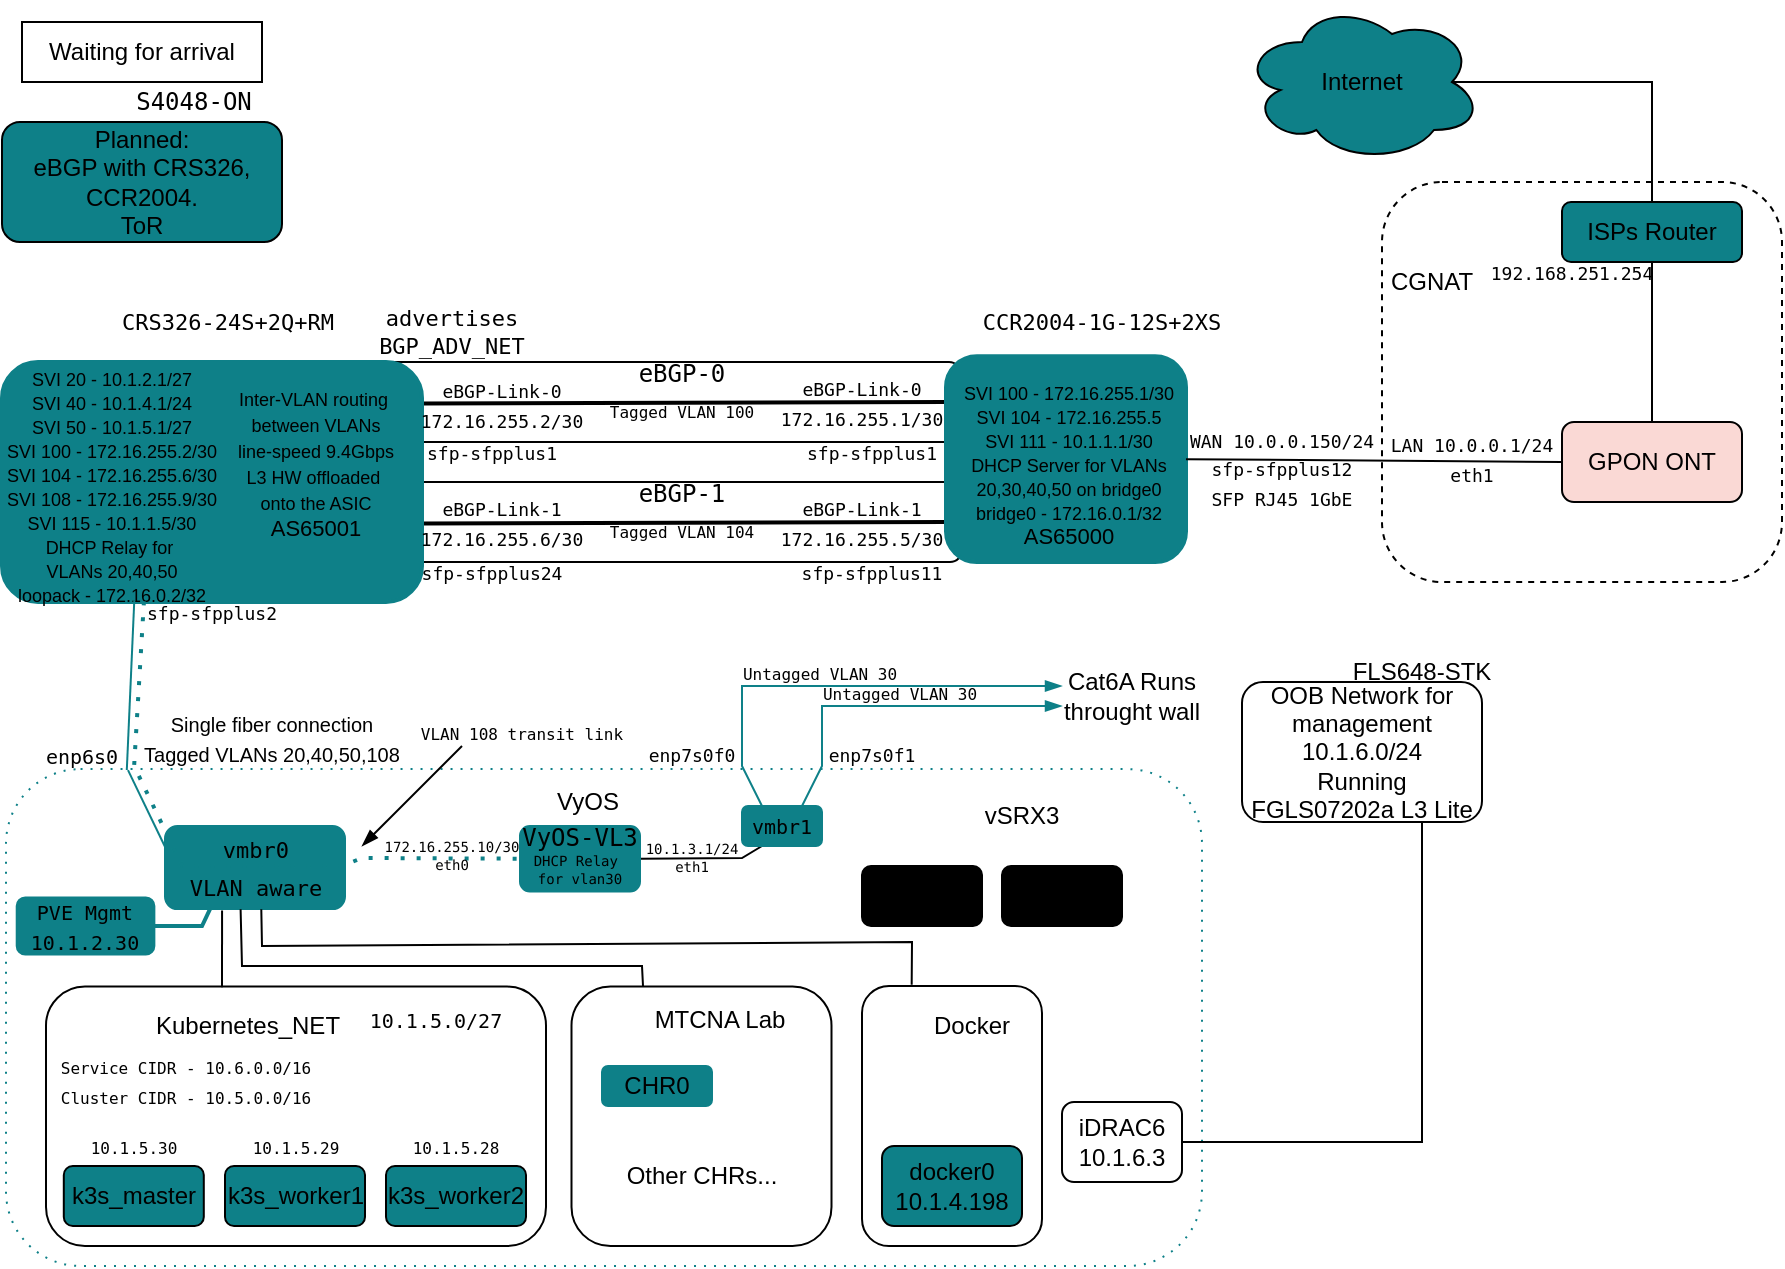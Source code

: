 <mxfile version="28.1.1">
  <diagram name="Page-1" id="laLs3gU-Ayf5YXLH03XQ">
    <mxGraphModel dx="1132" dy="1822" grid="1" gridSize="10" guides="0" tooltips="1" connect="1" arrows="1" fold="1" page="1" pageScale="1" pageWidth="850" pageHeight="1100" background="none" math="0" shadow="0">
      <root>
        <mxCell id="0" />
        <mxCell id="1" parent="0" />
        <mxCell id="z2pU1ruFzCVelslkz_Bo-5" value="" style="rounded=1;whiteSpace=wrap;html=1;fillColor=none;dashed=1;strokeColor=light-dark(#000000,#2D57E3);" vertex="1" parent="1">
          <mxGeometry x="700" y="60" width="200" height="200" as="geometry" />
        </mxCell>
        <mxCell id="ZiTYzqAb13dxJsLZ45qU-29" value="" style="rounded=1;whiteSpace=wrap;html=1;fillColor=none;dashed=1;dashPattern=1 4;strokeColor=light-dark(#0E8088,#E57000);strokeWidth=1;" parent="1" vertex="1">
          <mxGeometry x="12" y="353.54" width="598" height="248.46" as="geometry" />
        </mxCell>
        <mxCell id="ewNHrJoe2mIzZIBrIk2k-1" value="" style="rounded=1;whiteSpace=wrap;html=1;fillColor=none;strokeColor=light-dark(#000000,#E00B43);strokeWidth=1;fillStyle=dashed;gradientColor=light-dark(#000000,#99004D);gradientDirection=south;" parent="1" vertex="1">
          <mxGeometry x="199.5" y="150" width="290" height="40" as="geometry" />
        </mxCell>
        <mxCell id="gYZSwurcLsUrWzZZYaKs-4" value="" style="endArrow=none;html=1;rounded=0;exitX=1;exitY=0.5;exitDx=0;exitDy=0;entryX=0;entryY=0.5;entryDx=0;entryDy=0;fillColor=#b0e3e6;strokeColor=light-dark(#000000,#D4006B);strokeWidth=2;" parent="1" edge="1">
          <mxGeometry width="50" height="50" relative="1" as="geometry">
            <mxPoint x="220" y="230.79" as="sourcePoint" />
            <mxPoint x="482" y="230" as="targetPoint" />
          </mxGeometry>
        </mxCell>
        <mxCell id="gYZSwurcLsUrWzZZYaKs-1" value="" style="rounded=1;whiteSpace=wrap;html=1;fillColor=none;strokeColor=light-dark(#000000,#E00B43);strokeWidth=1;fillStyle=dashed;gradientColor=light-dark(#000000,#99004D);gradientDirection=south;" parent="1" vertex="1">
          <mxGeometry x="210" y="210" width="280" height="40" as="geometry" />
        </mxCell>
        <mxCell id="x-1SdIw39Kcp-OfrpAiy-40" value="" style="rounded=1;whiteSpace=wrap;html=1;fillColor=none;strokeColor=light-dark(#000000,#4C0099);" parent="1" vertex="1">
          <mxGeometry x="294.75" y="462.27" width="130" height="129.73" as="geometry" />
        </mxCell>
        <mxCell id="ZiTYzqAb13dxJsLZ45qU-24" value="" style="endArrow=none;html=1;rounded=0;exitX=1;exitY=0.5;exitDx=0;exitDy=0;entryX=0;entryY=0.5;entryDx=0;entryDy=0;fillColor=#b0e3e6;strokeColor=light-dark(#000000,#D4006B);strokeWidth=2;" parent="1" edge="1">
          <mxGeometry width="50" height="50" relative="1" as="geometry">
            <mxPoint x="220" y="170.79" as="sourcePoint" />
            <mxPoint x="482" y="170.0" as="targetPoint" />
          </mxGeometry>
        </mxCell>
        <mxCell id="ZiTYzqAb13dxJsLZ45qU-11" value="" style="rounded=1;whiteSpace=wrap;html=1;fillColor=light-dark(#0E8088,#121211);strokeColor=light-dark(#0E8088,#293239);strokeWidth=2;glass=0;" parent="1" vertex="1">
          <mxGeometry x="482" y="147.17" width="120" height="102.83" as="geometry" />
        </mxCell>
        <mxCell id="ZiTYzqAb13dxJsLZ45qU-13" value="&lt;pre&gt;&lt;font style=&quot;font-size: 9px;&quot;&gt;WAN 10.0.0.150/24&lt;br&gt;sfp-sfpplus12&lt;br&gt;SFP RJ45 1GbE&lt;/font&gt;&lt;/pre&gt;" style="text;html=1;align=center;verticalAlign=middle;whiteSpace=wrap;rounded=0;fillColor=none;strokeColor=none;" parent="1" vertex="1">
          <mxGeometry x="605" y="186" width="90" height="34" as="geometry" />
        </mxCell>
        <mxCell id="ZiTYzqAb13dxJsLZ45qU-19" value="" style="rounded=1;whiteSpace=wrap;html=1;fillColor=light-dark(#0E8088,#121211);strokeColor=light-dark(#0E8088,#293239);strokeWidth=2;glass=0;" parent="1" vertex="1">
          <mxGeometry x="10" y="150" width="210" height="120" as="geometry" />
        </mxCell>
        <mxCell id="ZiTYzqAb13dxJsLZ45qU-22" value="&lt;div style=&quot;line-height: 100%;&quot;&gt;&lt;div&gt;&lt;font style=&quot;font-size: 9px; line-height: 100%;&quot;&gt;SVI 100 - 172.16.255.1/30&lt;/font&gt;&lt;/div&gt;&lt;div&gt;&lt;font style=&quot;font-size: 9px; line-height: 100%;&quot;&gt;SVI 104 - 172.16.255.5&lt;/font&gt;&lt;/div&gt;&lt;div&gt;&lt;font style=&quot;font-size: 9px; line-height: 100%;&quot;&gt;SVI 111 - 10.1.1.1/30&lt;/font&gt;&lt;/div&gt;&lt;div&gt;&lt;font style=&quot;font-size: 9px; line-height: 100%;&quot;&gt;DHCP Server for VLANs 20,30,40&lt;font&gt;,50 on bridge0&lt;/font&gt;&lt;/font&gt;&lt;/div&gt;&lt;div&gt;&lt;font style=&quot;font-size: 9px; line-height: 100%;&quot;&gt;bridge0 - 172.16.0.1/32&lt;/font&gt;&lt;/div&gt;&lt;div&gt;&lt;font style=&quot;font-size: 11px;&quot;&gt;AS65000&lt;/font&gt;&lt;/div&gt;&lt;/div&gt;" style="text;html=1;align=center;verticalAlign=middle;whiteSpace=wrap;rounded=0;fillColor=none;strokeColor=none;" parent="1" vertex="1">
          <mxGeometry x="477" y="160" width="133" height="80" as="geometry" />
        </mxCell>
        <mxCell id="ZiTYzqAb13dxJsLZ45qU-23" value="&lt;div style=&quot;line-height: 100%;&quot;&gt;&lt;div&gt;&lt;font style=&quot;font-size: 9px; line-height: 100%;&quot;&gt;SVI 20 - 10.1.2.1/27&lt;/font&gt;&lt;/div&gt;&lt;div&gt;&lt;font style=&quot;font-size: 9px; line-height: 100%;&quot;&gt;SVI 40 - 10.1.4.1/24&lt;/font&gt;&lt;/div&gt;&lt;div&gt;&lt;font style=&quot;font-size: 9px; line-height: 100%;&quot;&gt;SVI 50 - 10.1.5.1/27&lt;/font&gt;&lt;/div&gt;&lt;div&gt;&lt;font style=&quot;font-size: 9px; line-height: 100%;&quot;&gt;SVI 100 - 172.16.255.2/30&lt;/font&gt;&lt;/div&gt;&lt;div&gt;&lt;font style=&quot;font-size: 9px; line-height: 100%;&quot;&gt;SVI 104 - 172.16.255.6/30&lt;/font&gt;&lt;/div&gt;&lt;div&gt;&lt;font style=&quot;font-size: 9px; line-height: 100%;&quot;&gt;SVI 108 - 172.16.255.9/30&lt;/font&gt;&lt;/div&gt;&lt;div&gt;&lt;font style=&quot;font-size: 9px; line-height: 100%;&quot;&gt;SVI 115 - 10.1.1.5/30&lt;/font&gt;&lt;/div&gt;&lt;div&gt;&lt;font style=&quot;font-size: 9px; line-height: 100%;&quot;&gt;DHCP Relay for&amp;nbsp;&lt;/font&gt;&lt;/div&gt;&lt;div&gt;&lt;font style=&quot;font-size: 9px; line-height: 100%;&quot;&gt;VLANs 20,40,50&lt;/font&gt;&lt;/div&gt;&lt;div&gt;&lt;font style=&quot;font-size: 9px; line-height: 100%;&quot;&gt;loopack - 172.16.0.2/32&lt;/font&gt;&lt;/div&gt;&lt;/div&gt;" style="text;html=1;align=center;verticalAlign=middle;whiteSpace=wrap;rounded=0;fillColor=none;strokeColor=none;" parent="1" vertex="1">
          <mxGeometry x="10" y="150" width="110" height="122.8" as="geometry" />
        </mxCell>
        <mxCell id="ZiTYzqAb13dxJsLZ45qU-28" value="&lt;pre&gt;&lt;font style=&quot;font-size: 8px;&quot;&gt;Tagged VLAN 100&lt;/font&gt;&lt;/pre&gt;" style="text;html=1;align=center;verticalAlign=middle;whiteSpace=wrap;rounded=0;fillColor=none;strokeColor=none;" parent="1" vertex="1">
          <mxGeometry x="310" y="170" width="80" height="8.12" as="geometry" />
        </mxCell>
        <mxCell id="ZiTYzqAb13dxJsLZ45qU-31" value="" style="endArrow=none;html=1;rounded=0;entryX=0.315;entryY=0.993;entryDx=0;entryDy=0;exitX=0.101;exitY=0.002;exitDx=0;exitDy=0;fillColor=#b0e3e6;strokeColor=light-dark(#0E8088,#FFFFFF);strokeWidth=1;exitPerimeter=0;entryPerimeter=0;" parent="1" source="ZiTYzqAb13dxJsLZ45qU-29" target="ZiTYzqAb13dxJsLZ45qU-19" edge="1">
          <mxGeometry width="50" height="50" relative="1" as="geometry">
            <mxPoint x="200" y="432" as="sourcePoint" />
            <mxPoint x="73.42" y="301.64" as="targetPoint" />
          </mxGeometry>
        </mxCell>
        <mxCell id="ZiTYzqAb13dxJsLZ45qU-32" value="&lt;div&gt;&lt;font style=&quot;font-size: 10px;&quot;&gt;Single fiber connection&lt;/font&gt;&lt;/div&gt;&lt;div&gt;&lt;font style=&quot;font-size: 10px;&quot;&gt;Tagged VLANs 20,40,50,108&lt;/font&gt;&lt;/div&gt;" style="text;html=1;align=center;verticalAlign=middle;whiteSpace=wrap;rounded=0;fillColor=none;strokeColor=none;" parent="1" vertex="1">
          <mxGeometry x="80" y="322" width="130" height="31.71" as="geometry" />
        </mxCell>
        <mxCell id="ZiTYzqAb13dxJsLZ45qU-34" value="" style="endArrow=none;html=1;rounded=1;entryX=0.102;entryY=0.002;entryDx=0;entryDy=0;exitX=0;exitY=0.25;exitDx=0;exitDy=0;fillColor=#b0e3e6;strokeColor=light-dark(#0E8088,#FFFFFF);endSize=8;strokeWidth=1;entryPerimeter=0;curved=0;" parent="1" source="ZiTYzqAb13dxJsLZ45qU-33" target="ZiTYzqAb13dxJsLZ45qU-29" edge="1">
          <mxGeometry width="50" height="50" relative="1" as="geometry">
            <mxPoint x="192" y="413.54" as="sourcePoint" />
            <mxPoint x="242" y="363.54" as="targetPoint" />
          </mxGeometry>
        </mxCell>
        <mxCell id="ZiTYzqAb13dxJsLZ45qU-35" value="&lt;pre&gt;&lt;font style=&quot;font-size: 10px;&quot;&gt;PVE Mgmt&lt;br&gt;10.1.2.30&lt;/font&gt;&lt;/pre&gt;" style="rounded=1;whiteSpace=wrap;html=1;fillColor=light-dark(#0E8088,#121211);strokeColor=light-dark(#0E8088,#FCA311);glass=0;" parent="1" vertex="1">
          <mxGeometry x="17.36" y="417.77" width="68.82" height="28.46" as="geometry" />
        </mxCell>
        <mxCell id="ZiTYzqAb13dxJsLZ45qU-36" value="" style="endArrow=none;html=1;rounded=0;entryX=0.25;entryY=1;entryDx=0;entryDy=0;exitX=1;exitY=0.5;exitDx=0;exitDy=0;fillColor=#b0e3e6;strokeColor=light-dark(#0E8088,#FFFFFF);strokeWidth=2;curved=0;jumpStyle=none;" parent="1" source="ZiTYzqAb13dxJsLZ45qU-35" target="ZiTYzqAb13dxJsLZ45qU-33" edge="1">
          <mxGeometry width="50" height="50" relative="1" as="geometry">
            <mxPoint x="192" y="413.54" as="sourcePoint" />
            <mxPoint x="242" y="363.54" as="targetPoint" />
            <Array as="points">
              <mxPoint x="110" y="432" />
            </Array>
          </mxGeometry>
        </mxCell>
        <mxCell id="ZiTYzqAb13dxJsLZ45qU-40" value="&lt;pre&gt;&lt;font style=&quot;font-size: 10px;&quot;&gt;enp6s0&lt;/font&gt;&lt;/pre&gt;" style="text;html=1;align=center;verticalAlign=middle;whiteSpace=wrap;rounded=0;fillColor=none;strokeColor=none;" parent="1" vertex="1">
          <mxGeometry x="30" y="342" width="40" height="10.46" as="geometry" />
        </mxCell>
        <mxCell id="ZiTYzqAb13dxJsLZ45qU-41" value="&lt;div style=&quot;line-height: 10%;&quot;&gt;&lt;pre&gt;&lt;font style=&quot;font-size: 9px;&quot;&gt;enp7s0f0&lt;/font&gt;&lt;/pre&gt;&lt;/div&gt;" style="text;html=1;align=center;verticalAlign=middle;whiteSpace=wrap;rounded=0;perimeterSpacing=0;fillColor=none;strokeColor=none;" parent="1" vertex="1">
          <mxGeometry x="330" y="342" width="50" height="10" as="geometry" />
        </mxCell>
        <mxCell id="ZiTYzqAb13dxJsLZ45qU-42" value="" style="endArrow=blockThin;html=1;rounded=0;exitX=0.25;exitY=0;exitDx=0;exitDy=0;startArrow=none;startFill=0;endFill=1;strokeWidth=1;fillColor=#b0e3e6;strokeColor=light-dark(#0E8088,#FFFFFF);" parent="1" source="x-1SdIw39Kcp-OfrpAiy-9" edge="1">
          <mxGeometry width="50" height="50" relative="1" as="geometry">
            <mxPoint x="460" y="372" as="sourcePoint" />
            <mxPoint x="540" y="312" as="targetPoint" />
            <Array as="points">
              <mxPoint x="380" y="352" />
              <mxPoint x="380" y="312" />
            </Array>
          </mxGeometry>
        </mxCell>
        <mxCell id="ZiTYzqAb13dxJsLZ45qU-43" value="&lt;pre&gt;&lt;font style=&quot;font-size: 8px;&quot;&gt;Untagged VLAN 30&lt;/font&gt;&lt;/pre&gt;" style="text;html=1;align=center;verticalAlign=middle;whiteSpace=wrap;rounded=0;fillColor=none;strokeColor=none;" parent="1" vertex="1">
          <mxGeometry x="380" y="300" width="78" height="10" as="geometry" />
        </mxCell>
        <mxCell id="ZiTYzqAb13dxJsLZ45qU-51" value="&lt;pre&gt;&lt;font style=&quot;font-size: 9px;&quot;&gt;eBGP-Link-0&lt;br&gt;172.16.255.2/30&lt;/font&gt;&lt;/pre&gt;" style="text;html=1;align=center;verticalAlign=middle;whiteSpace=wrap;rounded=0;fillColor=none;strokeColor=none;" parent="1" vertex="1">
          <mxGeometry x="220" y="160.79" width="80" height="20" as="geometry" />
        </mxCell>
        <mxCell id="ZiTYzqAb13dxJsLZ45qU-52" value="&lt;pre&gt;&lt;font style=&quot;font-size: 9px;&quot;&gt;eBGP-Link-0&lt;br&gt;172.16.255.1/30&lt;/font&gt;&lt;/pre&gt;" style="text;html=1;align=center;verticalAlign=middle;whiteSpace=wrap;rounded=0;fillColor=none;strokeColor=none;" parent="1" vertex="1">
          <mxGeometry x="400" y="160" width="80" height="20" as="geometry" />
        </mxCell>
        <mxCell id="x-1SdIw39Kcp-OfrpAiy-1" value="" style="edgeStyle=orthogonalEdgeStyle;rounded=0;orthogonalLoop=1;jettySize=auto;html=1;" parent="1" edge="1">
          <mxGeometry relative="1" as="geometry">
            <mxPoint x="380" y="427.5" as="targetPoint" />
          </mxGeometry>
        </mxCell>
        <mxCell id="x-1SdIw39Kcp-OfrpAiy-5" value="" style="rounded=1;whiteSpace=wrap;html=1;fillColor=none;strokeColor=light-dark(#000000,#326CE5);" parent="1" vertex="1">
          <mxGeometry x="32" y="462.27" width="250" height="129.73" as="geometry" />
        </mxCell>
        <mxCell id="x-1SdIw39Kcp-OfrpAiy-6" value="Kubernetes_NET" style="text;html=1;align=center;verticalAlign=middle;whiteSpace=wrap;rounded=0;" parent="1" vertex="1">
          <mxGeometry x="88.39" y="472.27" width="90" height="20" as="geometry" />
        </mxCell>
        <mxCell id="x-1SdIw39Kcp-OfrpAiy-12" value="" style="shape=image;imageAspect=0;aspect=fixed;verticalLabelPosition=bottom;verticalAlign=top;image=https://upload.wikimedia.org/wikipedia/commons/thumb/3/39/Kubernetes_logo_without_workmark.svg/500px-Kubernetes_logo_without_workmark.svg.png;" parent="1" vertex="1">
          <mxGeometry x="65.61" y="472.27" width="20.57" height="20" as="geometry" />
        </mxCell>
        <mxCell id="x-1SdIw39Kcp-OfrpAiy-13" value="&lt;div style=&quot;line-height: 0%;&quot;&gt;&lt;div&gt;&lt;pre&gt;&lt;div&gt;&lt;p&gt;&lt;font style=&quot;font-size: 9px;&quot; face=&quot;Helvetica&quot;&gt;Inter-VLAN routing &lt;/font&gt;&lt;/p&gt;&lt;p&gt;&lt;font style=&quot;font-size: 9px;&quot; face=&quot;Helvetica&quot;&gt;between VLANs&lt;/font&gt;&lt;/p&gt;&lt;p&gt;&lt;font style=&quot;font-size: 9px;&quot; face=&quot;Helvetica&quot;&gt;line-speed 9.4Gbps&lt;/font&gt;&lt;/p&gt;&lt;p&gt;&lt;font style=&quot;font-size: 9px;&quot; face=&quot;Helvetica&quot;&gt;L3 HW offloaded &lt;/font&gt;&lt;/p&gt;&lt;p&gt;&lt;font style=&quot;font-size: 9px;&quot; face=&quot;Helvetica&quot;&gt;onto the ASIC&lt;/font&gt;&lt;/p&gt;&lt;p&gt;&lt;font style=&quot;font-size: 11px;&quot; face=&quot;Helvetica&quot;&gt;AS65001&lt;/font&gt;&lt;/p&gt;&lt;/div&gt;&lt;/pre&gt;&lt;/div&gt;&lt;/div&gt;" style="text;html=1;align=center;verticalAlign=middle;whiteSpace=wrap;rounded=0;" parent="1" vertex="1">
          <mxGeometry x="112" y="154.54" width="110" height="90" as="geometry" />
        </mxCell>
        <mxCell id="x-1SdIw39Kcp-OfrpAiy-14" value="&lt;pre&gt;&lt;font style=&quot;font-size: 8px;&quot;&gt;Service CIDR - 10.6.0.0/16&lt;/font&gt;&lt;/pre&gt;" style="text;html=1;align=center;verticalAlign=middle;whiteSpace=wrap;rounded=0;" parent="1" vertex="1">
          <mxGeometry x="37" y="497.27" width="130" height="10" as="geometry" />
        </mxCell>
        <mxCell id="x-1SdIw39Kcp-OfrpAiy-15" value="&lt;pre&gt;&lt;font style=&quot;font-size: 8px;&quot;&gt;Cluster CIDR - 10.5.0.0/16&lt;/font&gt;&lt;/pre&gt;" style="text;html=1;align=center;verticalAlign=middle;whiteSpace=wrap;rounded=0;" parent="1" vertex="1">
          <mxGeometry x="37" y="512.27" width="130" height="10" as="geometry" />
        </mxCell>
        <mxCell id="x-1SdIw39Kcp-OfrpAiy-17" value="&lt;div&gt;k3s_worker1&lt;/div&gt;" style="rounded=1;whiteSpace=wrap;html=1;fillColor=light-dark(#0E8088,#242423);strokeColor=light-dark(#000000,#326CE5);" parent="1" vertex="1">
          <mxGeometry x="121.5" y="552" width="70" height="30" as="geometry" />
        </mxCell>
        <mxCell id="x-1SdIw39Kcp-OfrpAiy-23" value="&lt;pre&gt;&lt;font style=&quot;font-size: 10px;&quot;&gt;10.1.5.0/27&lt;/font&gt;&lt;/pre&gt;" style="text;html=1;align=center;verticalAlign=middle;whiteSpace=wrap;rounded=0;" parent="1" vertex="1">
          <mxGeometry x="192" y="474.27" width="70" height="10" as="geometry" />
        </mxCell>
        <mxCell id="x-1SdIw39Kcp-OfrpAiy-28" value="CHR0" style="rounded=1;whiteSpace=wrap;html=1;fillColor=light-dark(#0E8088,#121211);strokeColor=light-dark(#0E8088,#293239);" parent="1" vertex="1">
          <mxGeometry x="310" y="502" width="55" height="20" as="geometry" />
        </mxCell>
        <mxCell id="x-1SdIw39Kcp-OfrpAiy-31" value="&lt;pre&gt;&lt;font style=&quot;font-size: 8px;&quot;&gt;10.1.5.28&lt;/font&gt;&lt;/pre&gt;" style="text;html=1;align=center;verticalAlign=middle;whiteSpace=wrap;rounded=0;" parent="1" vertex="1">
          <mxGeometry x="212" y="532" width="50" height="20" as="geometry" />
        </mxCell>
        <mxCell id="x-1SdIw39Kcp-OfrpAiy-32" value="&lt;div&gt;k3s_worker2&lt;/div&gt;" style="rounded=1;whiteSpace=wrap;html=1;fillColor=light-dark(#0E8088,#242423);strokeColor=light-dark(#000000,#326CE5);" parent="1" vertex="1">
          <mxGeometry x="202" y="552" width="70" height="30" as="geometry" />
        </mxCell>
        <mxCell id="x-1SdIw39Kcp-OfrpAiy-33" value="&lt;pre&gt;&lt;font style=&quot;font-size: 8px;&quot;&gt;10.1.5.29&lt;/font&gt;&lt;/pre&gt;" style="text;html=1;align=center;verticalAlign=middle;whiteSpace=wrap;rounded=0;" parent="1" vertex="1">
          <mxGeometry x="131.5" y="532" width="50" height="20" as="geometry" />
        </mxCell>
        <mxCell id="x-1SdIw39Kcp-OfrpAiy-34" value="&lt;pre&gt;&lt;font style=&quot;font-size: 8px;&quot;&gt;10.1.5.30&lt;/font&gt;&lt;/pre&gt;" style="text;html=1;align=center;verticalAlign=middle;whiteSpace=wrap;rounded=0;" parent="1" vertex="1">
          <mxGeometry x="50.9" y="532" width="50" height="20" as="geometry" />
        </mxCell>
        <mxCell id="x-1SdIw39Kcp-OfrpAiy-35" value="&lt;div&gt;k3s_master&lt;/div&gt;" style="rounded=1;whiteSpace=wrap;html=1;fillColor=light-dark(#0E8088,#242423);strokeColor=light-dark(#000000,#326CE5);" parent="1" vertex="1">
          <mxGeometry x="40.9" y="552" width="70" height="30" as="geometry" />
        </mxCell>
        <mxCell id="x-1SdIw39Kcp-OfrpAiy-41" value="" style="shape=image;imageAspect=0;aspect=fixed;verticalLabelPosition=bottom;verticalAlign=top;image=https://merch.mikrotik.com/cdn/shop/files/512.png?v=1657867177&amp;width=500;" parent="1" vertex="1">
          <mxGeometry x="310" y="466" width="24.36" height="24.36" as="geometry" />
        </mxCell>
        <UserObject label="MTCNA Lab" link="https://github.com/andreansx/networking-lab/projects" id="x-1SdIw39Kcp-OfrpAiy-42">
          <mxCell style="text;html=1;align=center;verticalAlign=middle;whiteSpace=wrap;rounded=0;" parent="1" vertex="1">
            <mxGeometry x="334.36" y="469.16" width="70" height="20" as="geometry" />
          </mxCell>
        </UserObject>
        <mxCell id="x-1SdIw39Kcp-OfrpAiy-57" value="&lt;pre&gt;eBGP-0&lt;/pre&gt;" style="text;html=1;align=center;verticalAlign=middle;whiteSpace=wrap;rounded=0;" parent="1" vertex="1">
          <mxGeometry x="320" y="150" width="60" height="12.81" as="geometry" />
        </mxCell>
        <mxCell id="x-1SdIw39Kcp-OfrpAiy-58" value="" style="shape=image;imageAspect=0;aspect=fixed;verticalLabelPosition=bottom;verticalAlign=top;image=https://vates.tech/blog/content/images/2024/07/logo-vyos.png;" parent="1" vertex="1">
          <mxGeometry x="263" y="360" width="20" height="20" as="geometry" />
        </mxCell>
        <mxCell id="x-1SdIw39Kcp-OfrpAiy-59" value="VyOS" style="text;html=1;align=center;verticalAlign=middle;whiteSpace=wrap;rounded=0;" parent="1" vertex="1">
          <mxGeometry x="283" y="360" width="40" height="20" as="geometry" />
        </mxCell>
        <mxCell id="AWJidO-NB3qhizr0PGaM-2" value="" style="shape=image;imageAspect=0;aspect=fixed;verticalLabelPosition=bottom;verticalAlign=top;image=https://juniper-prod.scene7.com/is/image/junipernetworks/junos-os?fmt=png8-alpha&amp;network=on&amp;wid=500&amp;dpr=off;movable=1;resizable=1;rotatable=1;deletable=1;editable=1;locked=0;connectable=1;" parent="1" vertex="1">
          <mxGeometry x="470" y="367" width="33.33" height="20" as="geometry" />
        </mxCell>
        <mxCell id="AWJidO-NB3qhizr0PGaM-3" value="vSRX3" style="text;html=1;align=center;verticalAlign=middle;whiteSpace=wrap;rounded=0;" parent="1" vertex="1">
          <mxGeometry x="500" y="362" width="40" height="30" as="geometry" />
        </mxCell>
        <mxCell id="AWJidO-NB3qhizr0PGaM-4" value="&lt;pre&gt;vSRX3-0&lt;/pre&gt;" style="rounded=1;whiteSpace=wrap;html=1;strokeColor=light-dark(#000000,#84B135);fillColor=light-dark(#000000,#202B0D);" parent="1" vertex="1">
          <mxGeometry x="440" y="402" width="60" height="30" as="geometry" />
        </mxCell>
        <mxCell id="AWJidO-NB3qhizr0PGaM-5" value="&lt;pre&gt;vSRX3-1&lt;/pre&gt;" style="rounded=1;whiteSpace=wrap;html=1;strokeColor=light-dark(#000000,#84B135);fillColor=light-dark(#000000,#202B0D);" parent="1" vertex="1">
          <mxGeometry x="510" y="402" width="60" height="30" as="geometry" />
        </mxCell>
        <mxCell id="AWJidO-NB3qhizr0PGaM-8" value="Other CHRs..." style="text;html=1;align=center;verticalAlign=middle;whiteSpace=wrap;rounded=0;" parent="1" vertex="1">
          <mxGeometry x="320" y="542" width="80" height="30" as="geometry" />
        </mxCell>
        <mxCell id="gYZSwurcLsUrWzZZYaKs-2" value="&lt;pre&gt;eBGP-1&lt;/pre&gt;" style="text;html=1;align=center;verticalAlign=middle;whiteSpace=wrap;rounded=0;" parent="1" vertex="1">
          <mxGeometry x="320" y="210" width="60" height="12.81" as="geometry" />
        </mxCell>
        <mxCell id="gYZSwurcLsUrWzZZYaKs-5" value="&lt;pre&gt;&lt;font style=&quot;font-size: 9px;&quot;&gt;eBGP-Link-1&lt;br&gt;172.16.255.5/30&lt;/font&gt;&lt;/pre&gt;" style="text;html=1;align=center;verticalAlign=middle;whiteSpace=wrap;rounded=0;fillColor=none;strokeColor=none;" parent="1" vertex="1">
          <mxGeometry x="400" y="220" width="80" height="20" as="geometry" />
        </mxCell>
        <mxCell id="gYZSwurcLsUrWzZZYaKs-6" value="&lt;pre&gt;&lt;font style=&quot;font-size: 9px;&quot;&gt;eBGP-Link-1&lt;br&gt;172.16.255.6/30&lt;/font&gt;&lt;/pre&gt;" style="text;html=1;align=center;verticalAlign=middle;whiteSpace=wrap;rounded=0;fillColor=none;strokeColor=none;" parent="1" vertex="1">
          <mxGeometry x="220" y="220" width="80" height="20" as="geometry" />
        </mxCell>
        <mxCell id="gYZSwurcLsUrWzZZYaKs-7" value="&lt;pre&gt;&lt;font style=&quot;font-size: 8px;&quot;&gt;Tagged VLAN 104&lt;/font&gt;&lt;/pre&gt;" style="text;html=1;align=center;verticalAlign=middle;whiteSpace=wrap;rounded=0;fillColor=none;strokeColor=none;" parent="1" vertex="1">
          <mxGeometry x="310" y="230" width="80" height="8.12" as="geometry" />
        </mxCell>
        <mxCell id="gYZSwurcLsUrWzZZYaKs-11" value="" style="endArrow=none;html=1;rounded=0;exitX=1;exitY=0.5;exitDx=0;exitDy=0;entryX=0.25;entryY=1;entryDx=0;entryDy=0;" parent="1" source="gYZSwurcLsUrWzZZYaKs-9" target="x-1SdIw39Kcp-OfrpAiy-9" edge="1">
          <mxGeometry width="50" height="50" relative="1" as="geometry">
            <mxPoint x="350" y="432" as="sourcePoint" />
            <mxPoint x="400" y="382" as="targetPoint" />
            <Array as="points">
              <mxPoint x="380" y="398" />
            </Array>
          </mxGeometry>
        </mxCell>
        <mxCell id="gYZSwurcLsUrWzZZYaKs-13" value="" style="endArrow=blockThin;html=1;rounded=0;exitX=0.75;exitY=0;exitDx=0;exitDy=0;startArrow=none;startFill=0;endFill=1;strokeWidth=1;fillColor=#b0e3e6;strokeColor=light-dark(#0E8088,#FFFFFF);" parent="1" source="x-1SdIw39Kcp-OfrpAiy-9" edge="1">
          <mxGeometry width="50" height="50" relative="1" as="geometry">
            <mxPoint x="480" y="372" as="sourcePoint" />
            <mxPoint x="540" y="322" as="targetPoint" />
            <Array as="points">
              <mxPoint x="420" y="352" />
              <mxPoint x="420" y="322" />
            </Array>
          </mxGeometry>
        </mxCell>
        <mxCell id="gYZSwurcLsUrWzZZYaKs-14" value="&lt;pre&gt;&lt;font style=&quot;font-size: 8px;&quot;&gt;Untagged VLAN 30&lt;/font&gt;&lt;/pre&gt;" style="text;html=1;align=center;verticalAlign=middle;whiteSpace=wrap;rounded=0;fillColor=none;strokeColor=none;" parent="1" vertex="1">
          <mxGeometry x="420" y="310" width="78" height="10" as="geometry" />
        </mxCell>
        <mxCell id="gYZSwurcLsUrWzZZYaKs-15" value="&lt;div style=&quot;line-height: 10%;&quot;&gt;&lt;pre&gt;&lt;font style=&quot;font-size: 9px;&quot;&gt;enp7s0f1&lt;/font&gt;&lt;/pre&gt;&lt;/div&gt;" style="text;html=1;align=center;verticalAlign=middle;whiteSpace=wrap;rounded=0;perimeterSpacing=0;fillColor=none;strokeColor=none;" parent="1" vertex="1">
          <mxGeometry x="420" y="342" width="50" height="10" as="geometry" />
        </mxCell>
        <mxCell id="ZiTYzqAb13dxJsLZ45qU-33" value="&lt;div style=&quot;line-height: 50%;&quot;&gt;&lt;pre&gt;&lt;font style=&quot;font-size: 11px; line-height: 50%;&quot;&gt;vmbr0&lt;/font&gt;&lt;/pre&gt;&lt;pre&gt;&lt;font style=&quot;font-size: 11px; line-height: 50%;&quot;&gt;VLAN aware&lt;/font&gt;&lt;/pre&gt;&lt;/div&gt;" style="rounded=1;whiteSpace=wrap;html=1;fillColor=light-dark(#0E8088,#121211);strokeColor=light-dark(#0E8088,#E57000);glass=0;" parent="1" vertex="1">
          <mxGeometry x="91.5" y="382" width="90" height="41.54" as="geometry" />
        </mxCell>
        <mxCell id="x-1SdIw39Kcp-OfrpAiy-9" value="&lt;div style=&quot;line-height: 10%;&quot;&gt;&lt;pre&gt;&lt;font style=&quot;font-size: 10px; line-height: 10%;&quot;&gt;vmbr1&lt;/font&gt;&lt;/pre&gt;&lt;/div&gt;" style="rounded=1;whiteSpace=wrap;html=1;fillColor=light-dark(#0E8088,#121211);strokeColor=light-dark(#0E8088,#FCA311);glass=0;" parent="1" vertex="1">
          <mxGeometry x="380" y="372" width="40" height="20" as="geometry" />
        </mxCell>
        <mxCell id="gYZSwurcLsUrWzZZYaKs-9" value="&lt;div style=&quot;line-height: 80%;&quot;&gt;&lt;pre&gt;VyOS-VL3&lt;br&gt;&lt;font style=&quot;font-size: 7px; line-height: 80%;&quot;&gt;DHCP Relay &lt;br&gt;for vlan30&lt;/font&gt;&lt;/pre&gt;&lt;/div&gt;" style="rounded=1;whiteSpace=wrap;html=1;strokeColor=light-dark(#0E8088,#FC5914);fillColor=light-dark(#0E8088,#301104);" parent="1" vertex="1">
          <mxGeometry x="269" y="382" width="60" height="32.69" as="geometry" />
        </mxCell>
        <mxCell id="gYZSwurcLsUrWzZZYaKs-17" value="Cat6A Runs throught wall" style="text;html=1;align=center;verticalAlign=middle;whiteSpace=wrap;rounded=0;" parent="1" vertex="1">
          <mxGeometry x="530" y="302" width="90" height="30" as="geometry" />
        </mxCell>
        <mxCell id="gYZSwurcLsUrWzZZYaKs-18" value="" style="shape=image;imageAspect=0;aspect=fixed;verticalLabelPosition=bottom;verticalAlign=top;image=https://merch.mikrotik.com/cdn/shop/files/512.png?v=1657867177&amp;width=500;" parent="1" vertex="1">
          <mxGeometry x="40" y="120" width="24.36" height="24.36" as="geometry" />
        </mxCell>
        <mxCell id="gYZSwurcLsUrWzZZYaKs-19" value="&lt;pre&gt;&lt;font style=&quot;font-size: 11px;&quot;&gt;CRS326-24S+2Q+RM&lt;/font&gt;&lt;/pre&gt;" style="text;html=1;align=center;verticalAlign=middle;whiteSpace=wrap;rounded=0;" parent="1" vertex="1">
          <mxGeometry x="68" y="120" width="110" height="20" as="geometry" />
        </mxCell>
        <mxCell id="gYZSwurcLsUrWzZZYaKs-20" value="" style="shape=image;imageAspect=0;aspect=fixed;verticalLabelPosition=bottom;verticalAlign=top;image=https://merch.mikrotik.com/cdn/shop/files/512.png?v=1657867177&amp;width=500;" parent="1" vertex="1">
          <mxGeometry x="470" y="120" width="24.36" height="24.36" as="geometry" />
        </mxCell>
        <mxCell id="gYZSwurcLsUrWzZZYaKs-21" value="&lt;pre&gt;&lt;font style=&quot;font-size: 11px;&quot;&gt;CCR2004-1G-12S+2XS&lt;/font&gt;&lt;/pre&gt;" style="text;html=1;align=center;verticalAlign=middle;whiteSpace=wrap;rounded=0;" parent="1" vertex="1">
          <mxGeometry x="500" y="120" width="120" height="20" as="geometry" />
        </mxCell>
        <mxCell id="gYZSwurcLsUrWzZZYaKs-22" value="" style="rounded=1;whiteSpace=wrap;html=1;fillColor=none;strokeColor=light-dark(#000000,#2496ED);" parent="1" vertex="1">
          <mxGeometry x="440" y="462" width="90" height="130" as="geometry" />
        </mxCell>
        <mxCell id="gYZSwurcLsUrWzZZYaKs-23" value="" style="shape=image;imageAspect=0;aspect=fixed;verticalLabelPosition=bottom;verticalAlign=top;image=https://cdn-icons-png.flaticon.com/512/919/919853.png;" parent="1" vertex="1">
          <mxGeometry x="450" y="472" width="20" height="20" as="geometry" />
        </mxCell>
        <mxCell id="gYZSwurcLsUrWzZZYaKs-24" value="Docker" style="text;html=1;align=center;verticalAlign=middle;whiteSpace=wrap;rounded=0;" parent="1" vertex="1">
          <mxGeometry x="470" y="472" width="50" height="20" as="geometry" />
        </mxCell>
        <mxCell id="gYZSwurcLsUrWzZZYaKs-25" value="&lt;div&gt;docker0&lt;/div&gt;&lt;div&gt;10.1.4.198&lt;/div&gt;" style="rounded=1;whiteSpace=wrap;html=1;fillColor=light-dark(#0E8088,#1A1A1A);strokeColor=light-dark(#000000,#2496ED);" parent="1" vertex="1">
          <mxGeometry x="450" y="542" width="70" height="40" as="geometry" />
        </mxCell>
        <mxCell id="gYZSwurcLsUrWzZZYaKs-27" value="" style="shape=image;imageAspect=0;aspect=fixed;verticalLabelPosition=bottom;verticalAlign=top;image=https://halny.com/wp-content/uploads/2021/10/cropped-Logotyp_Halny_networks.png;" parent="1" vertex="1">
          <mxGeometry x="740" y="140" width="89.27" height="40" as="geometry" />
        </mxCell>
        <mxCell id="gYZSwurcLsUrWzZZYaKs-29" value="&lt;div style=&quot;line-height: 10%;&quot;&gt;&lt;pre&gt;&lt;font style=&quot;font-size: 11px; line-height: 10%;&quot;&gt;advertises&lt;/font&gt;&lt;/pre&gt;&lt;pre&gt;&lt;font style=&quot;font-size: 11px; line-height: 10%; color: light-dark(rgb(0, 0, 0), rgb(255, 255, 255));&quot;&gt;BGP_ADV_NET&lt;/font&gt;&lt;/pre&gt;&lt;/div&gt;" style="text;html=1;align=center;verticalAlign=middle;whiteSpace=wrap;rounded=0;" parent="1" vertex="1">
          <mxGeometry x="190" y="120" width="90" height="30" as="geometry" />
        </mxCell>
        <mxCell id="gYZSwurcLsUrWzZZYaKs-30" value="&lt;pre&gt;&lt;font style=&quot;font-size: 9px;&quot;&gt;sfp-sfpplus2&lt;/font&gt;&lt;/pre&gt;" style="text;html=1;align=center;verticalAlign=middle;whiteSpace=wrap;rounded=0;" parent="1" vertex="1">
          <mxGeometry x="80" y="270" width="70" height="10" as="geometry" />
        </mxCell>
        <mxCell id="gYZSwurcLsUrWzZZYaKs-31" value="&lt;pre&gt;&lt;font style=&quot;font-size: 9px;&quot;&gt;sfp-sfpplus1&lt;/font&gt;&lt;/pre&gt;" style="text;html=1;align=center;verticalAlign=middle;whiteSpace=wrap;rounded=0;" parent="1" vertex="1">
          <mxGeometry x="220" y="190" width="70" height="10" as="geometry" />
        </mxCell>
        <mxCell id="gYZSwurcLsUrWzZZYaKs-32" value="&lt;pre&gt;&lt;font style=&quot;font-size: 9px;&quot;&gt;sfp-sfpplus1&lt;/font&gt;&lt;/pre&gt;" style="text;html=1;align=center;verticalAlign=middle;whiteSpace=wrap;rounded=0;" parent="1" vertex="1">
          <mxGeometry x="410" y="190" width="70" height="10" as="geometry" />
        </mxCell>
        <mxCell id="gYZSwurcLsUrWzZZYaKs-33" value="&lt;pre&gt;&lt;font style=&quot;font-size: 9px;&quot;&gt;sfp-sfpplus24&lt;/font&gt;&lt;/pre&gt;" style="text;html=1;align=center;verticalAlign=middle;whiteSpace=wrap;rounded=0;" parent="1" vertex="1">
          <mxGeometry x="220" y="250" width="70" height="10" as="geometry" />
        </mxCell>
        <mxCell id="gYZSwurcLsUrWzZZYaKs-34" value="&lt;pre&gt;&lt;font style=&quot;font-size: 9px;&quot;&gt;sfp-sfpplus11&lt;/font&gt;&lt;/pre&gt;" style="text;html=1;align=center;verticalAlign=middle;whiteSpace=wrap;rounded=0;" parent="1" vertex="1">
          <mxGeometry x="410" y="250" width="70" height="10" as="geometry" />
        </mxCell>
        <mxCell id="Vor7nSiFzFkYHltCy8Pq-3" value="" style="shape=image;imageAspect=0;aspect=fixed;verticalLabelPosition=bottom;verticalAlign=top;image=https://www.politechnet.pl/wp-content/uploads/proxmox-logo-stacked-inverted-color-png.webp;imageBackground=none;" parent="1" vertex="1">
          <mxGeometry x="20" y="362" width="50" height="50" as="geometry" />
        </mxCell>
        <mxCell id="gYZSwurcLsUrWzZZYaKs-36" value="" style="endArrow=none;html=1;rounded=0;exitX=0.352;exitY=0.003;exitDx=0;exitDy=0;exitPerimeter=0;entryX=0.317;entryY=1.016;entryDx=0;entryDy=0;entryPerimeter=0;strokeColor=light-dark(#000000,#326CE5);" parent="1" source="x-1SdIw39Kcp-OfrpAiy-5" target="ZiTYzqAb13dxJsLZ45qU-33" edge="1">
          <mxGeometry width="50" height="50" relative="1" as="geometry">
            <mxPoint x="140" y="472" as="sourcePoint" />
            <mxPoint x="190" y="422" as="targetPoint" />
          </mxGeometry>
        </mxCell>
        <mxCell id="gYZSwurcLsUrWzZZYaKs-37" value="" style="endArrow=none;html=1;rounded=0;exitX=0.42;exitY=1.003;exitDx=0;exitDy=0;exitPerimeter=0;entryX=0.275;entryY=-0.002;entryDx=0;entryDy=0;entryPerimeter=0;" parent="1" source="ZiTYzqAb13dxJsLZ45qU-33" target="x-1SdIw39Kcp-OfrpAiy-40" edge="1">
          <mxGeometry width="50" height="50" relative="1" as="geometry">
            <mxPoint x="150" y="472" as="sourcePoint" />
            <mxPoint x="200" y="422" as="targetPoint" />
            <Array as="points">
              <mxPoint x="130" y="452" />
              <mxPoint x="330" y="452" />
            </Array>
          </mxGeometry>
        </mxCell>
        <mxCell id="gYZSwurcLsUrWzZZYaKs-38" value="" style="endArrow=none;html=1;rounded=0;exitX=0.535;exitY=1.003;exitDx=0;exitDy=0;exitPerimeter=0;entryX=0.276;entryY=-0.005;entryDx=0;entryDy=0;entryPerimeter=0;strokeColor=light-dark(#000000,#2496ED);" parent="1" source="ZiTYzqAb13dxJsLZ45qU-33" target="gYZSwurcLsUrWzZZYaKs-22" edge="1">
          <mxGeometry width="50" height="50" relative="1" as="geometry">
            <mxPoint x="190" y="472" as="sourcePoint" />
            <mxPoint x="240" y="422" as="targetPoint" />
            <Array as="points">
              <mxPoint x="140" y="442" />
              <mxPoint x="465" y="440" />
            </Array>
          </mxGeometry>
        </mxCell>
        <mxCell id="p2aL1ryF1NB9bDWI8FkC-1" value="&lt;div style=&quot;line-height: 70%;&quot;&gt;&lt;pre&gt;&lt;font style=&quot;line-height: 70%; font-size: 7px;&quot;&gt;10.1.3.1/24&lt;br&gt;eth1&lt;/font&gt;&lt;/pre&gt;&lt;/div&gt;" style="text;html=1;align=center;verticalAlign=middle;whiteSpace=wrap;rounded=0;" parent="1" vertex="1">
          <mxGeometry x="330" y="384" width="50" height="24" as="geometry" />
        </mxCell>
        <mxCell id="_r4HdVmVziBKsnjcg5sZ-2" value="" style="endArrow=none;dashed=1;html=1;dashPattern=1 3;strokeWidth=2;rounded=0;entryX=0;entryY=0.5;entryDx=0;entryDy=0;exitX=0.338;exitY=0.997;exitDx=0;exitDy=0;exitPerimeter=0;strokeColor=light-dark(#0E8088,#FC6813);" parent="1" target="gYZSwurcLsUrWzZZYaKs-9" edge="1" source="ZiTYzqAb13dxJsLZ45qU-19">
          <mxGeometry width="50" height="50" relative="1" as="geometry">
            <mxPoint x="76.0" y="302" as="sourcePoint" />
            <mxPoint x="196.06" y="398.345" as="targetPoint" />
            <Array as="points">
              <mxPoint x="76.06" y="352" />
              <mxPoint x="100.06" y="402" />
              <mxPoint x="180.06" y="402" />
              <mxPoint x="190" y="398" />
            </Array>
          </mxGeometry>
        </mxCell>
        <mxCell id="_r4HdVmVziBKsnjcg5sZ-3" value="&lt;div style=&quot;line-height: 70%;&quot;&gt;&lt;pre&gt;&lt;font style=&quot;line-height: 70%; font-size: 7px;&quot;&gt;172.16.255.10/30&lt;br&gt;eth0&lt;/font&gt;&lt;/pre&gt;&lt;/div&gt;" style="text;html=1;align=center;verticalAlign=middle;whiteSpace=wrap;rounded=0;" parent="1" vertex="1">
          <mxGeometry x="200" y="388" width="70" height="14" as="geometry" />
        </mxCell>
        <mxCell id="_r4HdVmVziBKsnjcg5sZ-5" value="&lt;pre&gt;&lt;font style=&quot;font-size: 8px;&quot;&gt;VLAN 108 transit link&lt;/font&gt;&lt;/pre&gt;" style="text;html=1;align=center;verticalAlign=middle;whiteSpace=wrap;rounded=0;" parent="1" vertex="1">
          <mxGeometry x="220" y="330" width="100" height="10" as="geometry" />
        </mxCell>
        <mxCell id="_r4HdVmVziBKsnjcg5sZ-6" value="" style="endArrow=blockThin;html=1;rounded=0;endFill=1;" parent="1" edge="1">
          <mxGeometry width="50" height="50" relative="1" as="geometry">
            <mxPoint x="240" y="342" as="sourcePoint" />
            <mxPoint x="190" y="392" as="targetPoint" />
          </mxGeometry>
        </mxCell>
        <mxCell id="_Egh7Zjl9SxmMT8FrD-G-1" value="&lt;div&gt;Planned:&lt;/div&gt;&lt;div&gt;eBGP with CRS326, CCR2004.&lt;/div&gt;&lt;div&gt;ToR&lt;/div&gt;" style="rounded=1;whiteSpace=wrap;html=1;fillColor=light-dark(#0E8088,#1A1A1A);strokeColor=light-dark(#000000,#007DB8);" parent="1" vertex="1">
          <mxGeometry x="10" y="30" width="140" height="60" as="geometry" />
        </mxCell>
        <mxCell id="_Egh7Zjl9SxmMT8FrD-G-2" value="&lt;pre&gt;S4048-ON&lt;/pre&gt;" style="text;html=1;align=center;verticalAlign=middle;whiteSpace=wrap;rounded=0;" parent="1" vertex="1">
          <mxGeometry x="66" y="10" width="80" height="20" as="geometry" />
        </mxCell>
        <mxCell id="_Egh7Zjl9SxmMT8FrD-G-4" value="" style="shape=image;imageAspect=0;aspect=fixed;verticalLabelPosition=bottom;verticalAlign=top;image=https://upload.wikimedia.org/wikipedia/commons/thumb/7/7a/Dell_EMC_logo.svg/2560px-Dell_EMC_logo.svg.png;" parent="1" vertex="1">
          <mxGeometry x="10" y="15" width="64" height="11.03" as="geometry" />
        </mxCell>
        <mxCell id="_Egh7Zjl9SxmMT8FrD-G-6" value="Waiting for arrival" style="text;html=1;align=center;verticalAlign=middle;whiteSpace=wrap;rounded=0;strokeColor=default;" parent="1" vertex="1">
          <mxGeometry x="20" y="-20" width="120" height="30" as="geometry" />
        </mxCell>
        <mxCell id="z2pU1ruFzCVelslkz_Bo-1" value="" style="rounded=1;whiteSpace=wrap;html=1;fillColor=light-dark(#FAD9D5,#00004F);strokeColor=light-dark(#000000,#326CE5);" vertex="1" parent="1">
          <mxGeometry x="790" y="180" width="90" height="40" as="geometry" />
        </mxCell>
        <mxCell id="z2pU1ruFzCVelslkz_Bo-2" value="GPON ONT" style="text;html=1;align=center;verticalAlign=middle;whiteSpace=wrap;rounded=0;" vertex="1" parent="1">
          <mxGeometry x="800" y="190" width="70" height="20" as="geometry" />
        </mxCell>
        <mxCell id="z2pU1ruFzCVelslkz_Bo-3" value="&lt;pre&gt;&lt;font style=&quot;font-size: 9px;&quot;&gt;LAN 10.0.0.1/24&lt;br&gt;eth1&lt;/font&gt;&lt;/pre&gt;" style="text;html=1;align=center;verticalAlign=middle;whiteSpace=wrap;rounded=0;fillColor=none;strokeColor=none;" vertex="1" parent="1">
          <mxGeometry x="700" y="186" width="90" height="24" as="geometry" />
        </mxCell>
        <mxCell id="z2pU1ruFzCVelslkz_Bo-4" value="" style="endArrow=none;html=1;rounded=0;exitX=1;exitY=0.5;exitDx=0;exitDy=0;entryX=0;entryY=0.5;entryDx=0;entryDy=0;" edge="1" parent="1" source="ZiTYzqAb13dxJsLZ45qU-11" target="z2pU1ruFzCVelslkz_Bo-1">
          <mxGeometry width="50" height="50" relative="1" as="geometry">
            <mxPoint x="720" y="210" as="sourcePoint" />
            <mxPoint x="770" y="160" as="targetPoint" />
          </mxGeometry>
        </mxCell>
        <mxCell id="z2pU1ruFzCVelslkz_Bo-6" value="CGNAT" style="text;html=1;align=center;verticalAlign=middle;whiteSpace=wrap;rounded=0;" vertex="1" parent="1">
          <mxGeometry x="700" y="100" width="50" height="20" as="geometry" />
        </mxCell>
        <mxCell id="z2pU1ruFzCVelslkz_Bo-7" value="ISPs Router" style="rounded=1;whiteSpace=wrap;html=1;fillColor=light-dark(#0E8088,#1A1A1A);strokeColor=light-dark(#000000,#00008A);" vertex="1" parent="1">
          <mxGeometry x="790" y="70" width="90" height="30" as="geometry" />
        </mxCell>
        <mxCell id="z2pU1ruFzCVelslkz_Bo-8" value="" style="endArrow=none;html=1;rounded=0;exitX=0.5;exitY=0;exitDx=0;exitDy=0;entryX=0.5;entryY=1;entryDx=0;entryDy=0;" edge="1" parent="1" source="z2pU1ruFzCVelslkz_Bo-1" target="z2pU1ruFzCVelslkz_Bo-7">
          <mxGeometry width="50" height="50" relative="1" as="geometry">
            <mxPoint x="790" y="10" as="sourcePoint" />
            <mxPoint x="840" y="80" as="targetPoint" />
          </mxGeometry>
        </mxCell>
        <mxCell id="z2pU1ruFzCVelslkz_Bo-9" value="&lt;pre&gt;&lt;font style=&quot;font-size: 9px;&quot;&gt;192.168.251.254&lt;/font&gt;&lt;/pre&gt;" style="text;html=1;align=center;verticalAlign=middle;whiteSpace=wrap;rounded=0;" vertex="1" parent="1">
          <mxGeometry x="750" y="100" width="90" height="10" as="geometry" />
        </mxCell>
        <mxCell id="z2pU1ruFzCVelslkz_Bo-10" value="Internet" style="ellipse;shape=cloud;whiteSpace=wrap;html=1;fillColor=light-dark(#0E8088,#1A1A1A);strokeColor=light-dark(#000000,#2D57E3);" vertex="1" parent="1">
          <mxGeometry x="630" y="-30" width="120" height="80" as="geometry" />
        </mxCell>
        <mxCell id="z2pU1ruFzCVelslkz_Bo-11" value="" style="endArrow=none;html=1;rounded=0;entryX=0.875;entryY=0.5;entryDx=0;entryDy=0;entryPerimeter=0;exitX=0.5;exitY=0;exitDx=0;exitDy=0;strokeColor=light-dark(#000000,#2D57E3);" edge="1" parent="1" source="z2pU1ruFzCVelslkz_Bo-7" target="z2pU1ruFzCVelslkz_Bo-10">
          <mxGeometry width="50" height="50" relative="1" as="geometry">
            <mxPoint x="720" y="-10" as="sourcePoint" />
            <mxPoint x="770" y="-60" as="targetPoint" />
            <Array as="points">
              <mxPoint x="835" y="10" />
            </Array>
          </mxGeometry>
        </mxCell>
        <mxCell id="z2pU1ruFzCVelslkz_Bo-12" value="&lt;div&gt;OOB Network for management&lt;/div&gt;&lt;div&gt;10.1.6.0/24&lt;/div&gt;&lt;div&gt;Running FGLS07202a L3 Lite&lt;/div&gt;" style="rounded=1;whiteSpace=wrap;html=1;" vertex="1" parent="1">
          <mxGeometry x="630" y="310" width="120" height="70" as="geometry" />
        </mxCell>
        <mxCell id="z2pU1ruFzCVelslkz_Bo-13" value="" style="shape=image;imageAspect=0;aspect=fixed;verticalLabelPosition=bottom;verticalAlign=top;image=https://linar-advisors.com/wp-content/uploads/2016/08/logo-brocade-white-red-rgb.png;" vertex="1" parent="1">
          <mxGeometry x="630" y="290" width="60.82" height="20" as="geometry" />
        </mxCell>
        <mxCell id="z2pU1ruFzCVelslkz_Bo-14" value="FLS648-STK" style="text;html=1;align=center;verticalAlign=middle;whiteSpace=wrap;rounded=0;" vertex="1" parent="1">
          <mxGeometry x="680" y="300" width="80" height="10" as="geometry" />
        </mxCell>
        <mxCell id="z2pU1ruFzCVelslkz_Bo-16" value="&lt;div&gt;iDRAC6&lt;/div&gt;&lt;div&gt;10.1.6.3&lt;/div&gt;" style="rounded=1;whiteSpace=wrap;html=1;" vertex="1" parent="1">
          <mxGeometry x="540" y="520" width="60" height="40" as="geometry" />
        </mxCell>
        <mxCell id="z2pU1ruFzCVelslkz_Bo-17" value="" style="endArrow=none;html=1;rounded=0;exitX=1;exitY=0.5;exitDx=0;exitDy=0;entryX=0.75;entryY=1;entryDx=0;entryDy=0;" edge="1" parent="1" source="z2pU1ruFzCVelslkz_Bo-16" target="z2pU1ruFzCVelslkz_Bo-12">
          <mxGeometry width="50" height="50" relative="1" as="geometry">
            <mxPoint x="590" y="440" as="sourcePoint" />
            <mxPoint x="640" y="390" as="targetPoint" />
            <Array as="points">
              <mxPoint x="720" y="540" />
            </Array>
          </mxGeometry>
        </mxCell>
      </root>
    </mxGraphModel>
  </diagram>
</mxfile>
